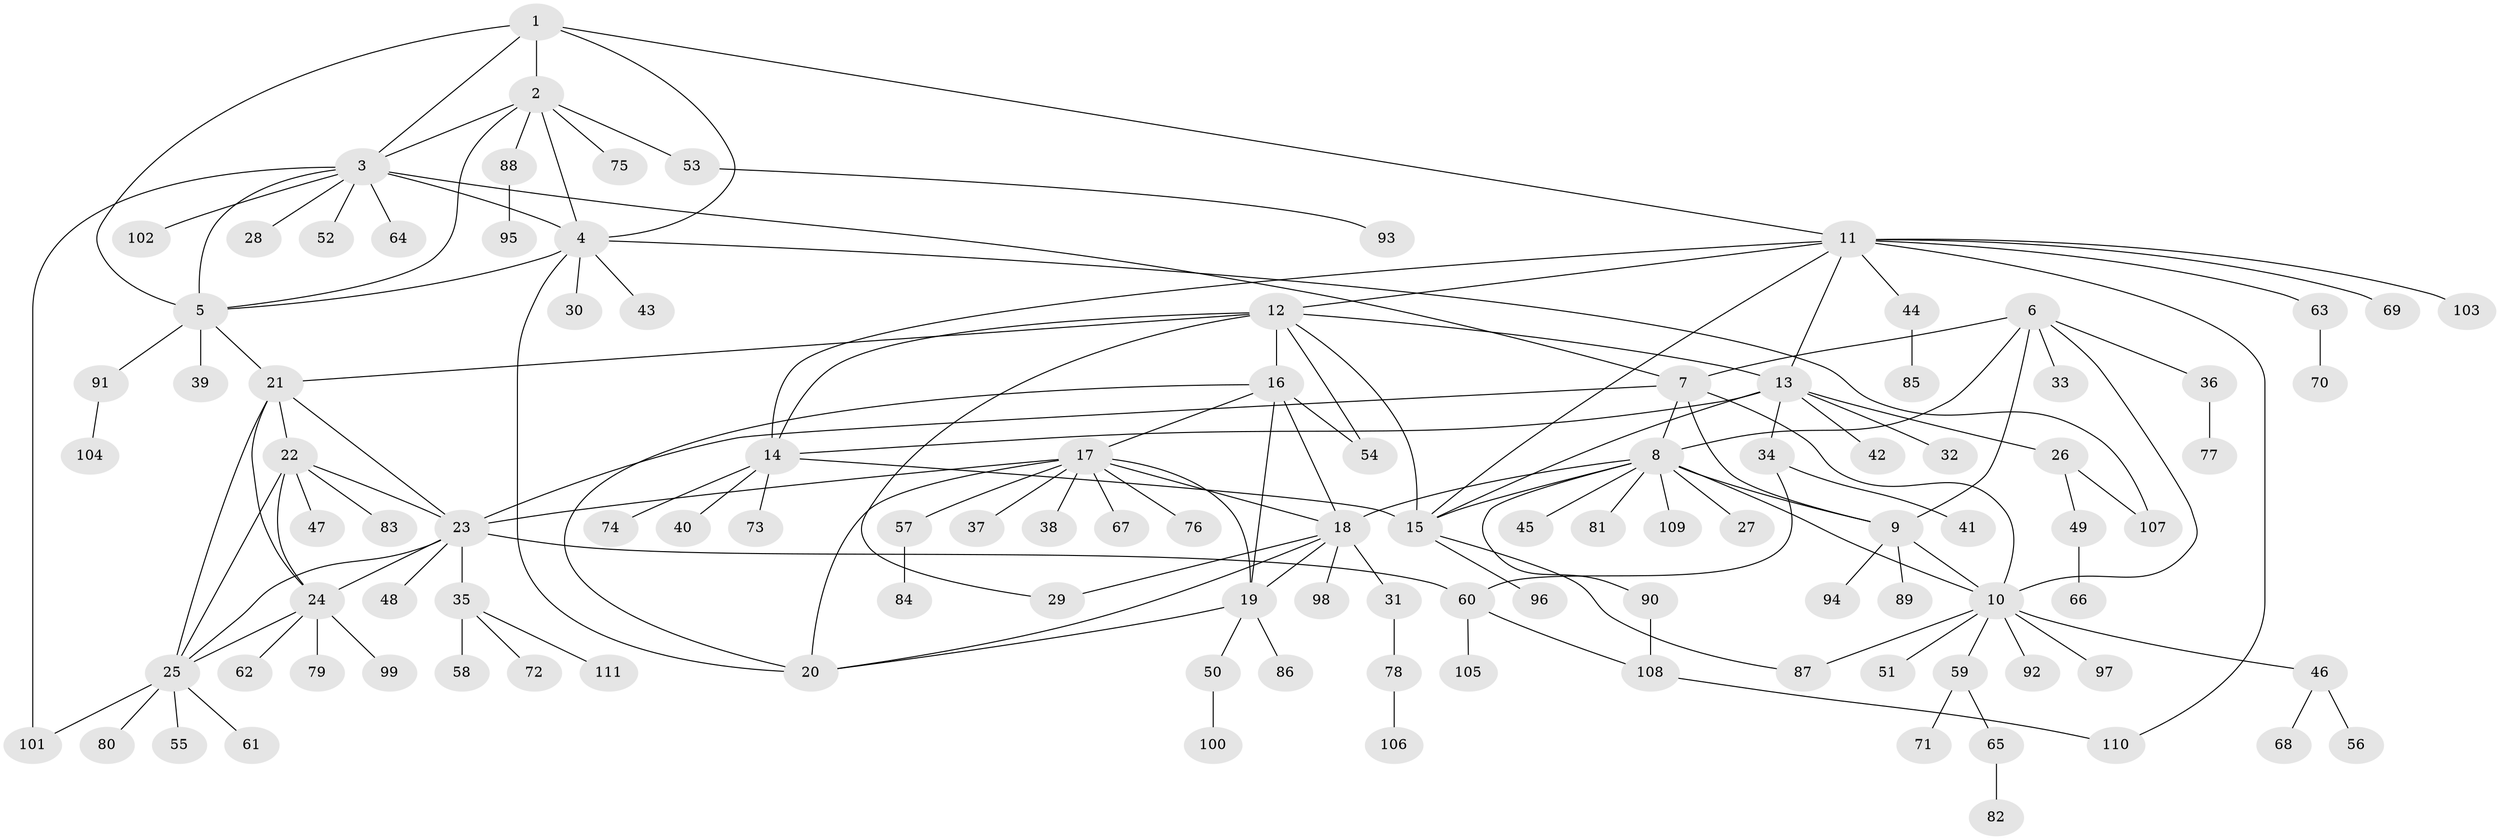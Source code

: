 // coarse degree distribution, {5: 0.03896103896103896, 7: 0.03896103896103896, 8: 0.025974025974025976, 4: 0.025974025974025976, 12: 0.012987012987012988, 10: 0.012987012987012988, 13: 0.012987012987012988, 18: 0.012987012987012988, 2: 0.12987012987012986, 6: 0.025974025974025976, 3: 0.05194805194805195, 1: 0.6103896103896104}
// Generated by graph-tools (version 1.1) at 2025/19/03/04/25 18:19:36]
// undirected, 111 vertices, 154 edges
graph export_dot {
graph [start="1"]
  node [color=gray90,style=filled];
  1;
  2;
  3;
  4;
  5;
  6;
  7;
  8;
  9;
  10;
  11;
  12;
  13;
  14;
  15;
  16;
  17;
  18;
  19;
  20;
  21;
  22;
  23;
  24;
  25;
  26;
  27;
  28;
  29;
  30;
  31;
  32;
  33;
  34;
  35;
  36;
  37;
  38;
  39;
  40;
  41;
  42;
  43;
  44;
  45;
  46;
  47;
  48;
  49;
  50;
  51;
  52;
  53;
  54;
  55;
  56;
  57;
  58;
  59;
  60;
  61;
  62;
  63;
  64;
  65;
  66;
  67;
  68;
  69;
  70;
  71;
  72;
  73;
  74;
  75;
  76;
  77;
  78;
  79;
  80;
  81;
  82;
  83;
  84;
  85;
  86;
  87;
  88;
  89;
  90;
  91;
  92;
  93;
  94;
  95;
  96;
  97;
  98;
  99;
  100;
  101;
  102;
  103;
  104;
  105;
  106;
  107;
  108;
  109;
  110;
  111;
  1 -- 2;
  1 -- 3;
  1 -- 4;
  1 -- 5;
  1 -- 11;
  2 -- 3;
  2 -- 4;
  2 -- 5;
  2 -- 53;
  2 -- 75;
  2 -- 88;
  3 -- 4;
  3 -- 5;
  3 -- 7;
  3 -- 28;
  3 -- 52;
  3 -- 64;
  3 -- 101;
  3 -- 102;
  4 -- 5;
  4 -- 20;
  4 -- 30;
  4 -- 43;
  4 -- 107;
  5 -- 21;
  5 -- 39;
  5 -- 91;
  6 -- 7;
  6 -- 8;
  6 -- 9;
  6 -- 10;
  6 -- 33;
  6 -- 36;
  7 -- 8;
  7 -- 9;
  7 -- 10;
  7 -- 23;
  8 -- 9;
  8 -- 10;
  8 -- 15;
  8 -- 18;
  8 -- 27;
  8 -- 45;
  8 -- 81;
  8 -- 90;
  8 -- 109;
  9 -- 10;
  9 -- 89;
  9 -- 94;
  10 -- 46;
  10 -- 51;
  10 -- 59;
  10 -- 87;
  10 -- 92;
  10 -- 97;
  11 -- 12;
  11 -- 13;
  11 -- 14;
  11 -- 15;
  11 -- 44;
  11 -- 63;
  11 -- 69;
  11 -- 103;
  11 -- 110;
  12 -- 13;
  12 -- 14;
  12 -- 15;
  12 -- 16;
  12 -- 21;
  12 -- 29;
  12 -- 54;
  13 -- 14;
  13 -- 15;
  13 -- 26;
  13 -- 32;
  13 -- 34;
  13 -- 42;
  14 -- 15;
  14 -- 40;
  14 -- 73;
  14 -- 74;
  15 -- 87;
  15 -- 96;
  16 -- 17;
  16 -- 18;
  16 -- 19;
  16 -- 20;
  16 -- 54;
  17 -- 18;
  17 -- 19;
  17 -- 20;
  17 -- 23;
  17 -- 37;
  17 -- 38;
  17 -- 57;
  17 -- 67;
  17 -- 76;
  18 -- 19;
  18 -- 20;
  18 -- 29;
  18 -- 31;
  18 -- 98;
  19 -- 20;
  19 -- 50;
  19 -- 86;
  21 -- 22;
  21 -- 23;
  21 -- 24;
  21 -- 25;
  22 -- 23;
  22 -- 24;
  22 -- 25;
  22 -- 47;
  22 -- 83;
  23 -- 24;
  23 -- 25;
  23 -- 35;
  23 -- 48;
  23 -- 60;
  24 -- 25;
  24 -- 62;
  24 -- 79;
  24 -- 99;
  25 -- 55;
  25 -- 61;
  25 -- 80;
  25 -- 101;
  26 -- 49;
  26 -- 107;
  31 -- 78;
  34 -- 41;
  34 -- 60;
  35 -- 58;
  35 -- 72;
  35 -- 111;
  36 -- 77;
  44 -- 85;
  46 -- 56;
  46 -- 68;
  49 -- 66;
  50 -- 100;
  53 -- 93;
  57 -- 84;
  59 -- 65;
  59 -- 71;
  60 -- 105;
  60 -- 108;
  63 -- 70;
  65 -- 82;
  78 -- 106;
  88 -- 95;
  90 -- 108;
  91 -- 104;
  108 -- 110;
}
